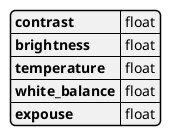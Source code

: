 @startjson dd
{
    "contrast":"float",
    "brightness":"float",
    "temperature":"float",
    "white_balance":"float",
    "expouse":"float"
}
@endjson